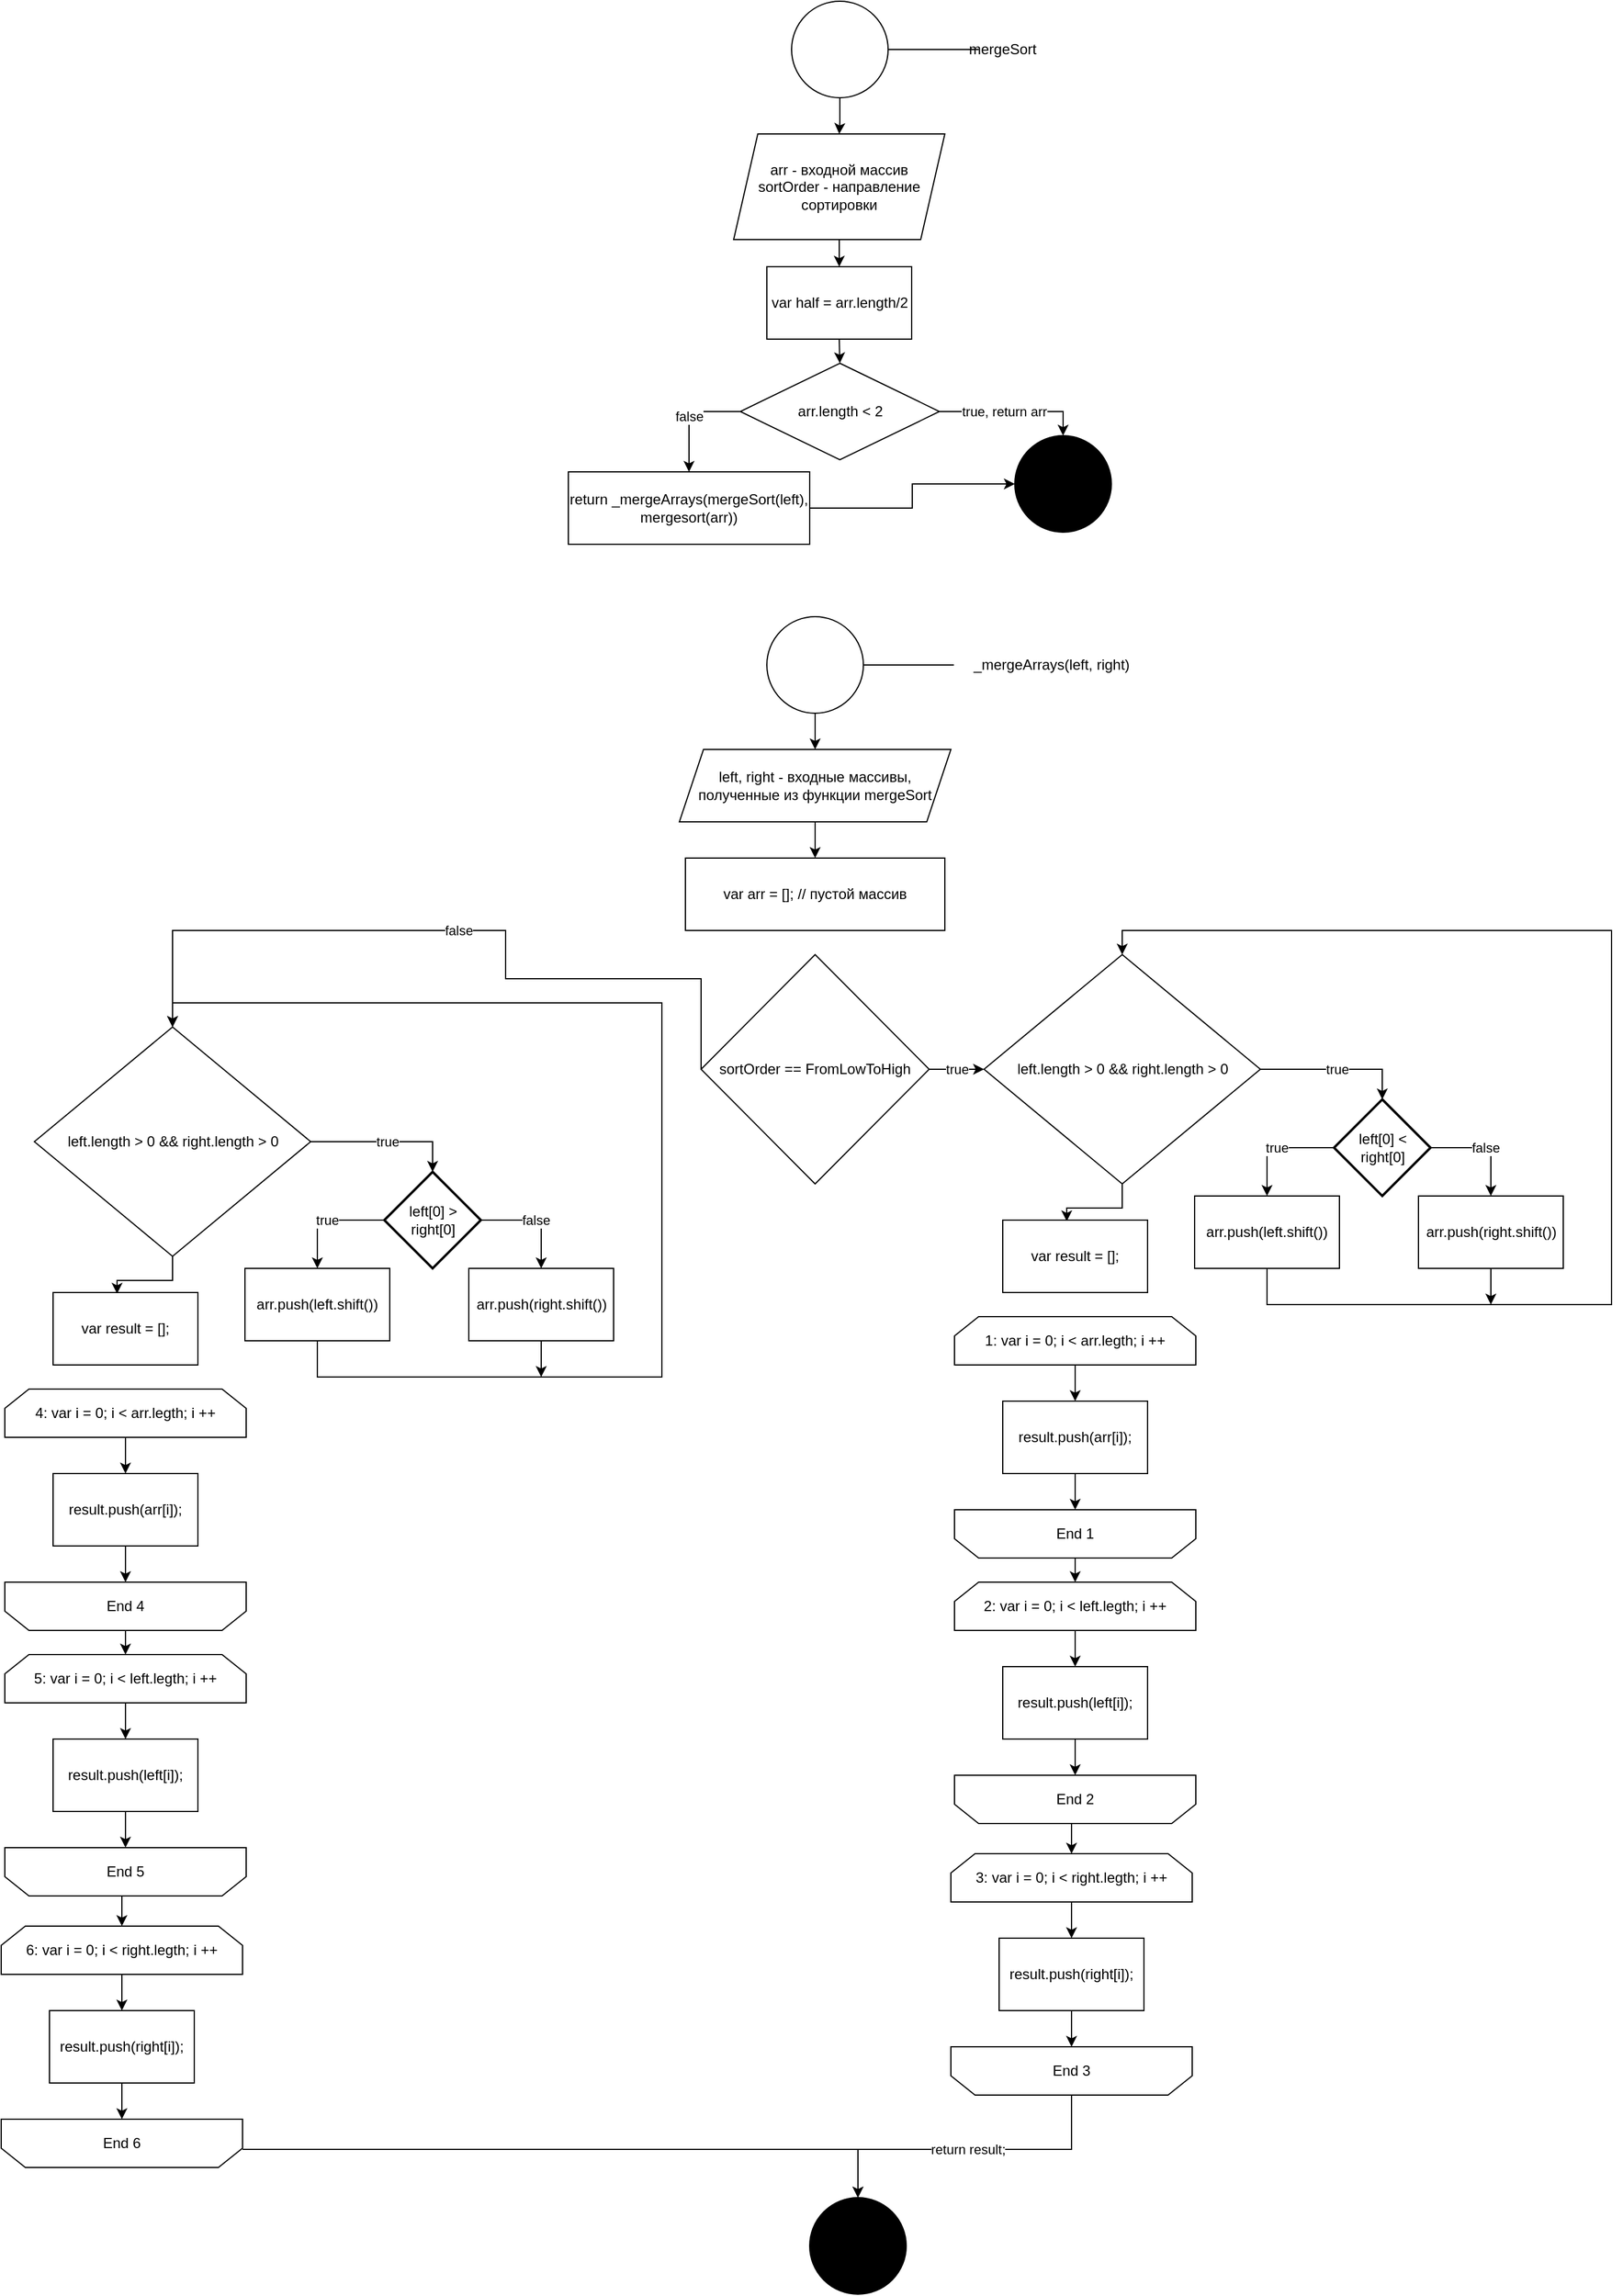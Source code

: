 <mxfile version="14.9.4" type="device"><diagram id="_JfMHQoUyaD8lnAfDLhX" name="Page-1"><mxGraphModel dx="2249" dy="1874" grid="1" gridSize="10" guides="1" tooltips="1" connect="1" arrows="1" fold="1" page="1" pageScale="1" pageWidth="827" pageHeight="1169" math="0" shadow="0"><root><mxCell id="0"/><mxCell id="1" parent="0"/><mxCell id="N2lT_e1Xm9cMtPBhQxAE-6" style="edgeStyle=orthogonalEdgeStyle;rounded=0;orthogonalLoop=1;jettySize=auto;html=1;entryX=0.5;entryY=0;entryDx=0;entryDy=0;" parent="1" source="N2lT_e1Xm9cMtPBhQxAE-7" target="N2lT_e1Xm9cMtPBhQxAE-9" edge="1"><mxGeometry relative="1" as="geometry"/></mxCell><mxCell id="N2lT_e1Xm9cMtPBhQxAE-7" value="" style="ellipse;whiteSpace=wrap;html=1;aspect=fixed;" parent="1" vertex="1"><mxGeometry x="345" y="-1150" width="80" height="80" as="geometry"/></mxCell><mxCell id="N2lT_e1Xm9cMtPBhQxAE-35" style="edgeStyle=orthogonalEdgeStyle;rounded=0;orthogonalLoop=1;jettySize=auto;html=1;entryX=0.5;entryY=0;entryDx=0;entryDy=0;endArrow=classic;endFill=1;strokeColor=#000000;" parent="1" source="N2lT_e1Xm9cMtPBhQxAE-9" target="N2lT_e1Xm9cMtPBhQxAE-34" edge="1"><mxGeometry relative="1" as="geometry"/></mxCell><mxCell id="N2lT_e1Xm9cMtPBhQxAE-9" value="arr - входной массив&lt;br&gt;sortOrder - направление сортировки" style="shape=parallelogram;perimeter=parallelogramPerimeter;whiteSpace=wrap;html=1;fixedSize=1;" parent="1" vertex="1"><mxGeometry x="297" y="-1040" width="175" height="87.5" as="geometry"/></mxCell><mxCell id="N2lT_e1Xm9cMtPBhQxAE-30" value="" style="ellipse;whiteSpace=wrap;html=1;aspect=fixed;fillColor=#000000;" parent="1" vertex="1"><mxGeometry x="360" y="670" width="80" height="80" as="geometry"/></mxCell><mxCell id="N2lT_e1Xm9cMtPBhQxAE-33" style="edgeStyle=orthogonalEdgeStyle;rounded=0;orthogonalLoop=1;jettySize=auto;html=1;entryX=1;entryY=0.5;entryDx=0;entryDy=0;endArrow=none;endFill=0;" parent="1" source="N2lT_e1Xm9cMtPBhQxAE-31" target="N2lT_e1Xm9cMtPBhQxAE-7" edge="1"><mxGeometry relative="1" as="geometry"/></mxCell><mxCell id="N2lT_e1Xm9cMtPBhQxAE-31" value="mergeSort" style="text;html=1;strokeColor=none;fillColor=none;align=center;verticalAlign=middle;whiteSpace=wrap;rounded=0;" parent="1" vertex="1"><mxGeometry x="500" y="-1120" width="40" height="20" as="geometry"/></mxCell><mxCell id="N2lT_e1Xm9cMtPBhQxAE-42" style="edgeStyle=orthogonalEdgeStyle;rounded=0;orthogonalLoop=1;jettySize=auto;html=1;exitX=0.5;exitY=1;exitDx=0;exitDy=0;entryX=0.5;entryY=0;entryDx=0;entryDy=0;endArrow=classic;endFill=1;strokeColor=#000000;" parent="1" source="N2lT_e1Xm9cMtPBhQxAE-34" target="N2lT_e1Xm9cMtPBhQxAE-36" edge="1"><mxGeometry relative="1" as="geometry"/></mxCell><mxCell id="N2lT_e1Xm9cMtPBhQxAE-34" value="var half = arr.length/2" style="rounded=0;whiteSpace=wrap;html=1;" parent="1" vertex="1"><mxGeometry x="324.5" y="-930" width="120" height="60" as="geometry"/></mxCell><mxCell id="N2lT_e1Xm9cMtPBhQxAE-38" style="edgeStyle=orthogonalEdgeStyle;rounded=0;orthogonalLoop=1;jettySize=auto;html=1;entryX=0.5;entryY=0;entryDx=0;entryDy=0;endArrow=classic;endFill=1;strokeColor=#000000;" parent="1" source="N2lT_e1Xm9cMtPBhQxAE-36" target="N2lT_e1Xm9cMtPBhQxAE-37" edge="1"><mxGeometry relative="1" as="geometry"><Array as="points"><mxPoint x="570" y="-810"/></Array></mxGeometry></mxCell><mxCell id="N2lT_e1Xm9cMtPBhQxAE-46" value="true, return arr" style="edgeLabel;html=1;align=center;verticalAlign=middle;resizable=0;points=[];" parent="N2lT_e1Xm9cMtPBhQxAE-38" vertex="1" connectable="0"><mxGeometry x="-0.469" y="-1" relative="1" as="geometry"><mxPoint x="21" y="-1" as="offset"/></mxGeometry></mxCell><mxCell id="N2lT_e1Xm9cMtPBhQxAE-41" value="false" style="edgeStyle=orthogonalEdgeStyle;rounded=0;orthogonalLoop=1;jettySize=auto;html=1;endArrow=classic;endFill=1;strokeColor=#000000;exitX=0;exitY=0.5;exitDx=0;exitDy=0;entryX=0.5;entryY=0;entryDx=0;entryDy=0;" parent="1" source="N2lT_e1Xm9cMtPBhQxAE-36" target="N2lT_e1Xm9cMtPBhQxAE-43" edge="1"><mxGeometry relative="1" as="geometry"><mxPoint x="270" y="-783" as="targetPoint"/><Array as="points"><mxPoint x="260" y="-810"/><mxPoint x="260" y="-760"/></Array></mxGeometry></mxCell><mxCell id="N2lT_e1Xm9cMtPBhQxAE-36" value="arr.length &amp;lt; 2" style="rhombus;whiteSpace=wrap;html=1;" parent="1" vertex="1"><mxGeometry x="302.5" y="-850" width="165" height="80" as="geometry"/></mxCell><mxCell id="N2lT_e1Xm9cMtPBhQxAE-37" value="" style="ellipse;whiteSpace=wrap;html=1;aspect=fixed;fillColor=#000000;" parent="1" vertex="1"><mxGeometry x="530" y="-790" width="80" height="80" as="geometry"/></mxCell><mxCell id="N2lT_e1Xm9cMtPBhQxAE-48" style="edgeStyle=orthogonalEdgeStyle;rounded=0;orthogonalLoop=1;jettySize=auto;html=1;entryX=0;entryY=0.5;entryDx=0;entryDy=0;endArrow=classic;endFill=1;strokeColor=#000000;" parent="1" source="N2lT_e1Xm9cMtPBhQxAE-43" target="N2lT_e1Xm9cMtPBhQxAE-37" edge="1"><mxGeometry relative="1" as="geometry"/></mxCell><mxCell id="N2lT_e1Xm9cMtPBhQxAE-43" value="return _mergeArrays(mergeSort(left), mergesort(arr))" style="rounded=0;whiteSpace=wrap;html=1;" parent="1" vertex="1"><mxGeometry x="160" y="-760" width="200" height="60" as="geometry"/></mxCell><mxCell id="N2lT_e1Xm9cMtPBhQxAE-57" style="edgeStyle=orthogonalEdgeStyle;rounded=0;orthogonalLoop=1;jettySize=auto;html=1;entryX=0.5;entryY=0;entryDx=0;entryDy=0;endArrow=classic;endFill=1;strokeColor=#000000;" parent="1" source="N2lT_e1Xm9cMtPBhQxAE-49" target="N2lT_e1Xm9cMtPBhQxAE-56" edge="1"><mxGeometry relative="1" as="geometry"/></mxCell><mxCell id="N2lT_e1Xm9cMtPBhQxAE-49" value="" style="ellipse;whiteSpace=wrap;html=1;aspect=fixed;" parent="1" vertex="1"><mxGeometry x="324.5" y="-640" width="80" height="80" as="geometry"/></mxCell><mxCell id="N2lT_e1Xm9cMtPBhQxAE-50" style="edgeStyle=orthogonalEdgeStyle;rounded=0;orthogonalLoop=1;jettySize=auto;html=1;entryX=1;entryY=0.5;entryDx=0;entryDy=0;endArrow=none;endFill=0;" parent="1" source="N2lT_e1Xm9cMtPBhQxAE-51" target="N2lT_e1Xm9cMtPBhQxAE-49" edge="1"><mxGeometry relative="1" as="geometry"/></mxCell><mxCell id="N2lT_e1Xm9cMtPBhQxAE-51" value="_mergeArrays(left, right)" style="text;html=1;strokeColor=none;fillColor=none;align=center;verticalAlign=middle;whiteSpace=wrap;rounded=0;" parent="1" vertex="1"><mxGeometry x="479.5" y="-610" width="160.5" height="20" as="geometry"/></mxCell><mxCell id="N2lT_e1Xm9cMtPBhQxAE-59" style="edgeStyle=orthogonalEdgeStyle;rounded=0;orthogonalLoop=1;jettySize=auto;html=1;entryX=0.5;entryY=0;entryDx=0;entryDy=0;endArrow=classic;endFill=1;strokeColor=#000000;" parent="1" source="N2lT_e1Xm9cMtPBhQxAE-56" target="N2lT_e1Xm9cMtPBhQxAE-58" edge="1"><mxGeometry relative="1" as="geometry"/></mxCell><mxCell id="N2lT_e1Xm9cMtPBhQxAE-56" value="left, right - входные массивы, полученные из функции mergeSort" style="shape=parallelogram;perimeter=parallelogramPerimeter;whiteSpace=wrap;html=1;fixedSize=1;" parent="1" vertex="1"><mxGeometry x="252" y="-530" width="225" height="60" as="geometry"/></mxCell><mxCell id="N2lT_e1Xm9cMtPBhQxAE-58" value="var arr = []; // пустой массив" style="rounded=0;whiteSpace=wrap;html=1;" parent="1" vertex="1"><mxGeometry x="257" y="-440" width="215" height="60" as="geometry"/></mxCell><mxCell id="N2lT_e1Xm9cMtPBhQxAE-63" value="true" style="edgeStyle=orthogonalEdgeStyle;rounded=0;orthogonalLoop=1;jettySize=auto;html=1;entryX=0.5;entryY=0;entryDx=0;entryDy=0;endArrow=classic;endFill=1;strokeColor=#000000;" parent="1" source="N2lT_e1Xm9cMtPBhQxAE-60" target="N2lT_e1Xm9cMtPBhQxAE-62" edge="1"><mxGeometry relative="1" as="geometry"/></mxCell><mxCell id="N2lT_e1Xm9cMtPBhQxAE-76" style="edgeStyle=orthogonalEdgeStyle;rounded=0;orthogonalLoop=1;jettySize=auto;html=1;entryX=0.442;entryY=0.017;entryDx=0;entryDy=0;entryPerimeter=0;endArrow=classic;endFill=1;strokeColor=#000000;" parent="1" source="N2lT_e1Xm9cMtPBhQxAE-60" target="N2lT_e1Xm9cMtPBhQxAE-75" edge="1"><mxGeometry relative="1" as="geometry"/></mxCell><mxCell id="N2lT_e1Xm9cMtPBhQxAE-60" value="left.length &amp;gt; 0 &amp;amp;&amp;amp; right.length &amp;gt; 0" style="rhombus;whiteSpace=wrap;html=1;" parent="1" vertex="1"><mxGeometry x="504.5" y="-360" width="229" height="190" as="geometry"/></mxCell><mxCell id="N2lT_e1Xm9cMtPBhQxAE-65" value="true" style="edgeStyle=orthogonalEdgeStyle;rounded=0;orthogonalLoop=1;jettySize=auto;html=1;exitX=0;exitY=0.5;exitDx=0;exitDy=0;entryX=0.5;entryY=0;entryDx=0;entryDy=0;endArrow=classic;endFill=1;strokeColor=#000000;" parent="1" source="N2lT_e1Xm9cMtPBhQxAE-62" target="N2lT_e1Xm9cMtPBhQxAE-64" edge="1"><mxGeometry relative="1" as="geometry"/></mxCell><mxCell id="N2lT_e1Xm9cMtPBhQxAE-67" value="false" style="edgeStyle=orthogonalEdgeStyle;rounded=0;orthogonalLoop=1;jettySize=auto;html=1;entryX=0.5;entryY=0;entryDx=0;entryDy=0;endArrow=classic;endFill=1;strokeColor=#000000;" parent="1" source="N2lT_e1Xm9cMtPBhQxAE-62" target="N2lT_e1Xm9cMtPBhQxAE-66" edge="1"><mxGeometry relative="1" as="geometry"><Array as="points"><mxPoint x="924.5" y="-200"/></Array></mxGeometry></mxCell><mxCell id="N2lT_e1Xm9cMtPBhQxAE-62" value="left[0] &amp;lt; right[0]" style="rhombus;whiteSpace=wrap;html=1;strokeWidth=2;" parent="1" vertex="1"><mxGeometry x="794.5" y="-240" width="80" height="80" as="geometry"/></mxCell><mxCell id="N2lT_e1Xm9cMtPBhQxAE-68" style="edgeStyle=orthogonalEdgeStyle;rounded=0;orthogonalLoop=1;jettySize=auto;html=1;entryX=0.5;entryY=0;entryDx=0;entryDy=0;endArrow=classic;endFill=1;strokeColor=#000000;" parent="1" source="N2lT_e1Xm9cMtPBhQxAE-64" target="N2lT_e1Xm9cMtPBhQxAE-60" edge="1"><mxGeometry relative="1" as="geometry"><Array as="points"><mxPoint x="739.5" y="-70"/><mxPoint x="1024.5" y="-70"/><mxPoint x="1024.5" y="-380"/><mxPoint x="619.5" y="-380"/></Array></mxGeometry></mxCell><mxCell id="N2lT_e1Xm9cMtPBhQxAE-64" value="arr.push(left.shift())" style="rounded=0;whiteSpace=wrap;html=1;" parent="1" vertex="1"><mxGeometry x="679" y="-160" width="120" height="60" as="geometry"/></mxCell><mxCell id="N2lT_e1Xm9cMtPBhQxAE-69" style="edgeStyle=orthogonalEdgeStyle;rounded=0;orthogonalLoop=1;jettySize=auto;html=1;endArrow=classic;endFill=1;strokeColor=#000000;" parent="1" source="N2lT_e1Xm9cMtPBhQxAE-66" edge="1"><mxGeometry relative="1" as="geometry"><mxPoint x="924.5" y="-70" as="targetPoint"/></mxGeometry></mxCell><mxCell id="N2lT_e1Xm9cMtPBhQxAE-66" value="arr.push(right.shift())" style="rounded=0;whiteSpace=wrap;html=1;" parent="1" vertex="1"><mxGeometry x="864.5" y="-160" width="120" height="60" as="geometry"/></mxCell><mxCell id="N2lT_e1Xm9cMtPBhQxAE-73" value="true" style="edgeStyle=orthogonalEdgeStyle;rounded=0;orthogonalLoop=1;jettySize=auto;html=1;entryX=0;entryY=0.5;entryDx=0;entryDy=0;endArrow=classic;endFill=1;strokeColor=#000000;" parent="1" source="N2lT_e1Xm9cMtPBhQxAE-70" target="N2lT_e1Xm9cMtPBhQxAE-60" edge="1"><mxGeometry relative="1" as="geometry"/></mxCell><mxCell id="N2lT_e1Xm9cMtPBhQxAE-127" value="false" style="edgeStyle=orthogonalEdgeStyle;rounded=0;orthogonalLoop=1;jettySize=auto;html=1;exitX=0;exitY=0.5;exitDx=0;exitDy=0;entryX=0.5;entryY=0;entryDx=0;entryDy=0;endArrow=classic;endFill=1;strokeColor=#000000;" parent="1" source="N2lT_e1Xm9cMtPBhQxAE-70" target="N2lT_e1Xm9cMtPBhQxAE-97" edge="1"><mxGeometry relative="1" as="geometry"><Array as="points"><mxPoint x="270" y="-340"/><mxPoint x="108" y="-340"/><mxPoint x="108" y="-380"/><mxPoint x="-168" y="-380"/></Array></mxGeometry></mxCell><mxCell id="N2lT_e1Xm9cMtPBhQxAE-70" value="sortOrder == FromLowToHigh" style="rhombus;whiteSpace=wrap;html=1;" parent="1" vertex="1"><mxGeometry x="270" y="-360" width="189" height="190" as="geometry"/></mxCell><mxCell id="N2lT_e1Xm9cMtPBhQxAE-75" value="var result = [];" style="rounded=0;whiteSpace=wrap;html=1;" parent="1" vertex="1"><mxGeometry x="520" y="-140" width="120" height="60" as="geometry"/></mxCell><mxCell id="N2lT_e1Xm9cMtPBhQxAE-80" style="edgeStyle=orthogonalEdgeStyle;rounded=0;orthogonalLoop=1;jettySize=auto;html=1;entryX=0.5;entryY=0;entryDx=0;entryDy=0;endArrow=classic;endFill=1;strokeColor=#000000;" parent="1" source="N2lT_e1Xm9cMtPBhQxAE-77" target="N2lT_e1Xm9cMtPBhQxAE-79" edge="1"><mxGeometry relative="1" as="geometry"/></mxCell><mxCell id="N2lT_e1Xm9cMtPBhQxAE-77" value="1: var i = 0; i &amp;lt; arr.legth; i ++" style="shape=loopLimit;whiteSpace=wrap;html=1;" parent="1" vertex="1"><mxGeometry x="480" y="-60" width="200" height="40" as="geometry"/></mxCell><mxCell id="N2lT_e1Xm9cMtPBhQxAE-92" style="edgeStyle=orthogonalEdgeStyle;rounded=0;orthogonalLoop=1;jettySize=auto;html=1;exitX=0.5;exitY=1;exitDx=0;exitDy=0;entryX=0.5;entryY=0;entryDx=0;entryDy=0;endArrow=classic;endFill=1;strokeColor=#000000;" parent="1" source="N2lT_e1Xm9cMtPBhQxAE-78" target="N2lT_e1Xm9cMtPBhQxAE-83" edge="1"><mxGeometry relative="1" as="geometry"/></mxCell><mxCell id="N2lT_e1Xm9cMtPBhQxAE-78" value="End 1" style="shape=loopLimit;whiteSpace=wrap;html=1;flipV=1;" parent="1" vertex="1"><mxGeometry x="480" y="100" width="200" height="40" as="geometry"/></mxCell><mxCell id="N2lT_e1Xm9cMtPBhQxAE-81" style="edgeStyle=orthogonalEdgeStyle;rounded=0;orthogonalLoop=1;jettySize=auto;html=1;entryX=0.5;entryY=0;entryDx=0;entryDy=0;endArrow=classic;endFill=1;strokeColor=#000000;" parent="1" source="N2lT_e1Xm9cMtPBhQxAE-79" target="N2lT_e1Xm9cMtPBhQxAE-78" edge="1"><mxGeometry relative="1" as="geometry"/></mxCell><mxCell id="N2lT_e1Xm9cMtPBhQxAE-79" value="result.push(arr[i]);" style="rounded=0;whiteSpace=wrap;html=1;" parent="1" vertex="1"><mxGeometry x="520" y="10" width="120" height="60" as="geometry"/></mxCell><mxCell id="N2lT_e1Xm9cMtPBhQxAE-82" style="edgeStyle=orthogonalEdgeStyle;rounded=0;orthogonalLoop=1;jettySize=auto;html=1;entryX=0.5;entryY=0;entryDx=0;entryDy=0;endArrow=classic;endFill=1;strokeColor=#000000;" parent="1" source="N2lT_e1Xm9cMtPBhQxAE-83" target="N2lT_e1Xm9cMtPBhQxAE-86" edge="1"><mxGeometry relative="1" as="geometry"/></mxCell><mxCell id="N2lT_e1Xm9cMtPBhQxAE-83" value="2: var i = 0; i &amp;lt; left.legth; i ++" style="shape=loopLimit;whiteSpace=wrap;html=1;" parent="1" vertex="1"><mxGeometry x="480" y="160" width="200" height="40" as="geometry"/></mxCell><mxCell id="N2lT_e1Xm9cMtPBhQxAE-93" style="edgeStyle=orthogonalEdgeStyle;rounded=0;orthogonalLoop=1;jettySize=auto;html=1;exitX=0.5;exitY=1;exitDx=0;exitDy=0;entryX=0.5;entryY=0;entryDx=0;entryDy=0;endArrow=classic;endFill=1;strokeColor=#000000;" parent="1" source="N2lT_e1Xm9cMtPBhQxAE-84" target="N2lT_e1Xm9cMtPBhQxAE-88" edge="1"><mxGeometry relative="1" as="geometry"/></mxCell><mxCell id="N2lT_e1Xm9cMtPBhQxAE-84" value="End 2" style="shape=loopLimit;whiteSpace=wrap;html=1;flipV=1;" parent="1" vertex="1"><mxGeometry x="480" y="320" width="200" height="40" as="geometry"/></mxCell><mxCell id="N2lT_e1Xm9cMtPBhQxAE-85" style="edgeStyle=orthogonalEdgeStyle;rounded=0;orthogonalLoop=1;jettySize=auto;html=1;entryX=0.5;entryY=0;entryDx=0;entryDy=0;endArrow=classic;endFill=1;strokeColor=#000000;" parent="1" source="N2lT_e1Xm9cMtPBhQxAE-86" target="N2lT_e1Xm9cMtPBhQxAE-84" edge="1"><mxGeometry relative="1" as="geometry"/></mxCell><mxCell id="N2lT_e1Xm9cMtPBhQxAE-86" value="result.push(left[i]);" style="rounded=0;whiteSpace=wrap;html=1;" parent="1" vertex="1"><mxGeometry x="520" y="230" width="120" height="60" as="geometry"/></mxCell><mxCell id="N2lT_e1Xm9cMtPBhQxAE-87" style="edgeStyle=orthogonalEdgeStyle;rounded=0;orthogonalLoop=1;jettySize=auto;html=1;entryX=0.5;entryY=0;entryDx=0;entryDy=0;endArrow=classic;endFill=1;strokeColor=#000000;" parent="1" source="N2lT_e1Xm9cMtPBhQxAE-88" target="N2lT_e1Xm9cMtPBhQxAE-91" edge="1"><mxGeometry relative="1" as="geometry"/></mxCell><mxCell id="N2lT_e1Xm9cMtPBhQxAE-88" value="3: var i = 0; i &amp;lt; right.legth; i ++" style="shape=loopLimit;whiteSpace=wrap;html=1;" parent="1" vertex="1"><mxGeometry x="477" y="385" width="200" height="40" as="geometry"/></mxCell><mxCell id="N2lT_e1Xm9cMtPBhQxAE-94" value="return result;" style="edgeStyle=orthogonalEdgeStyle;rounded=0;orthogonalLoop=1;jettySize=auto;html=1;entryX=0.5;entryY=0;entryDx=0;entryDy=0;endArrow=classic;endFill=1;strokeColor=#000000;" parent="1" source="N2lT_e1Xm9cMtPBhQxAE-89" target="N2lT_e1Xm9cMtPBhQxAE-30" edge="1"><mxGeometry relative="1" as="geometry"><Array as="points"><mxPoint x="577" y="630"/><mxPoint x="400" y="630"/></Array></mxGeometry></mxCell><mxCell id="N2lT_e1Xm9cMtPBhQxAE-89" value="End 3" style="shape=loopLimit;whiteSpace=wrap;html=1;flipV=1;" parent="1" vertex="1"><mxGeometry x="477" y="545" width="200" height="40" as="geometry"/></mxCell><mxCell id="N2lT_e1Xm9cMtPBhQxAE-90" style="edgeStyle=orthogonalEdgeStyle;rounded=0;orthogonalLoop=1;jettySize=auto;html=1;entryX=0.5;entryY=0;entryDx=0;entryDy=0;endArrow=classic;endFill=1;strokeColor=#000000;" parent="1" source="N2lT_e1Xm9cMtPBhQxAE-91" target="N2lT_e1Xm9cMtPBhQxAE-89" edge="1"><mxGeometry relative="1" as="geometry"/></mxCell><mxCell id="N2lT_e1Xm9cMtPBhQxAE-91" value="result.push(right[i]);" style="rounded=0;whiteSpace=wrap;html=1;" parent="1" vertex="1"><mxGeometry x="517" y="455" width="120" height="60" as="geometry"/></mxCell><mxCell id="N2lT_e1Xm9cMtPBhQxAE-95" value="true" style="edgeStyle=orthogonalEdgeStyle;rounded=0;orthogonalLoop=1;jettySize=auto;html=1;entryX=0.5;entryY=0;entryDx=0;entryDy=0;endArrow=classic;endFill=1;strokeColor=#000000;" parent="1" source="N2lT_e1Xm9cMtPBhQxAE-97" target="N2lT_e1Xm9cMtPBhQxAE-100" edge="1"><mxGeometry relative="1" as="geometry"/></mxCell><mxCell id="N2lT_e1Xm9cMtPBhQxAE-96" style="edgeStyle=orthogonalEdgeStyle;rounded=0;orthogonalLoop=1;jettySize=auto;html=1;entryX=0.442;entryY=0.017;entryDx=0;entryDy=0;entryPerimeter=0;endArrow=classic;endFill=1;strokeColor=#000000;" parent="1" source="N2lT_e1Xm9cMtPBhQxAE-97" target="N2lT_e1Xm9cMtPBhQxAE-105" edge="1"><mxGeometry relative="1" as="geometry"/></mxCell><mxCell id="N2lT_e1Xm9cMtPBhQxAE-97" value="left.length &amp;gt; 0 &amp;amp;&amp;amp; right.length &amp;gt; 0" style="rhombus;whiteSpace=wrap;html=1;" parent="1" vertex="1"><mxGeometry x="-282.5" y="-300" width="229" height="190" as="geometry"/></mxCell><mxCell id="N2lT_e1Xm9cMtPBhQxAE-98" value="true" style="edgeStyle=orthogonalEdgeStyle;rounded=0;orthogonalLoop=1;jettySize=auto;html=1;exitX=0;exitY=0.5;exitDx=0;exitDy=0;entryX=0.5;entryY=0;entryDx=0;entryDy=0;endArrow=classic;endFill=1;strokeColor=#000000;" parent="1" source="N2lT_e1Xm9cMtPBhQxAE-100" target="N2lT_e1Xm9cMtPBhQxAE-102" edge="1"><mxGeometry relative="1" as="geometry"/></mxCell><mxCell id="N2lT_e1Xm9cMtPBhQxAE-99" value="false" style="edgeStyle=orthogonalEdgeStyle;rounded=0;orthogonalLoop=1;jettySize=auto;html=1;entryX=0.5;entryY=0;entryDx=0;entryDy=0;endArrow=classic;endFill=1;strokeColor=#000000;" parent="1" source="N2lT_e1Xm9cMtPBhQxAE-100" target="N2lT_e1Xm9cMtPBhQxAE-104" edge="1"><mxGeometry relative="1" as="geometry"><Array as="points"><mxPoint x="137.5" y="-140"/></Array></mxGeometry></mxCell><mxCell id="N2lT_e1Xm9cMtPBhQxAE-100" value="left[0] &amp;gt; right[0]" style="rhombus;whiteSpace=wrap;html=1;strokeWidth=2;" parent="1" vertex="1"><mxGeometry x="7.5" y="-180" width="80" height="80" as="geometry"/></mxCell><mxCell id="N2lT_e1Xm9cMtPBhQxAE-101" style="edgeStyle=orthogonalEdgeStyle;rounded=0;orthogonalLoop=1;jettySize=auto;html=1;entryX=0.5;entryY=0;entryDx=0;entryDy=0;endArrow=classic;endFill=1;strokeColor=#000000;" parent="1" source="N2lT_e1Xm9cMtPBhQxAE-102" target="N2lT_e1Xm9cMtPBhQxAE-97" edge="1"><mxGeometry relative="1" as="geometry"><Array as="points"><mxPoint x="-47.5" y="-10"/><mxPoint x="237.5" y="-10"/><mxPoint x="237.5" y="-320"/><mxPoint x="-167.5" y="-320"/></Array></mxGeometry></mxCell><mxCell id="N2lT_e1Xm9cMtPBhQxAE-102" value="arr.push(left.shift())" style="rounded=0;whiteSpace=wrap;html=1;" parent="1" vertex="1"><mxGeometry x="-108" y="-100" width="120" height="60" as="geometry"/></mxCell><mxCell id="N2lT_e1Xm9cMtPBhQxAE-103" style="edgeStyle=orthogonalEdgeStyle;rounded=0;orthogonalLoop=1;jettySize=auto;html=1;endArrow=classic;endFill=1;strokeColor=#000000;" parent="1" source="N2lT_e1Xm9cMtPBhQxAE-104" edge="1"><mxGeometry relative="1" as="geometry"><mxPoint x="137.5" y="-10" as="targetPoint"/></mxGeometry></mxCell><mxCell id="N2lT_e1Xm9cMtPBhQxAE-104" value="arr.push(right.shift())" style="rounded=0;whiteSpace=wrap;html=1;" parent="1" vertex="1"><mxGeometry x="77.5" y="-100" width="120" height="60" as="geometry"/></mxCell><mxCell id="N2lT_e1Xm9cMtPBhQxAE-105" value="var result = [];" style="rounded=0;whiteSpace=wrap;html=1;" parent="1" vertex="1"><mxGeometry x="-267" y="-80" width="120" height="60" as="geometry"/></mxCell><mxCell id="N2lT_e1Xm9cMtPBhQxAE-106" style="edgeStyle=orthogonalEdgeStyle;rounded=0;orthogonalLoop=1;jettySize=auto;html=1;entryX=0.5;entryY=0;entryDx=0;entryDy=0;endArrow=classic;endFill=1;strokeColor=#000000;" parent="1" source="N2lT_e1Xm9cMtPBhQxAE-107" target="N2lT_e1Xm9cMtPBhQxAE-111" edge="1"><mxGeometry relative="1" as="geometry"/></mxCell><mxCell id="N2lT_e1Xm9cMtPBhQxAE-107" value="4: var i = 0; i &amp;lt; arr.legth; i ++" style="shape=loopLimit;whiteSpace=wrap;html=1;" parent="1" vertex="1"><mxGeometry x="-307" width="200" height="40" as="geometry"/></mxCell><mxCell id="N2lT_e1Xm9cMtPBhQxAE-108" style="edgeStyle=orthogonalEdgeStyle;rounded=0;orthogonalLoop=1;jettySize=auto;html=1;exitX=0.5;exitY=1;exitDx=0;exitDy=0;entryX=0.5;entryY=0;entryDx=0;entryDy=0;endArrow=classic;endFill=1;strokeColor=#000000;" parent="1" source="N2lT_e1Xm9cMtPBhQxAE-109" target="N2lT_e1Xm9cMtPBhQxAE-113" edge="1"><mxGeometry relative="1" as="geometry"/></mxCell><mxCell id="N2lT_e1Xm9cMtPBhQxAE-109" value="End 4" style="shape=loopLimit;whiteSpace=wrap;html=1;flipV=1;" parent="1" vertex="1"><mxGeometry x="-307" y="160" width="200" height="40" as="geometry"/></mxCell><mxCell id="N2lT_e1Xm9cMtPBhQxAE-110" style="edgeStyle=orthogonalEdgeStyle;rounded=0;orthogonalLoop=1;jettySize=auto;html=1;entryX=0.5;entryY=0;entryDx=0;entryDy=0;endArrow=classic;endFill=1;strokeColor=#000000;" parent="1" source="N2lT_e1Xm9cMtPBhQxAE-111" target="N2lT_e1Xm9cMtPBhQxAE-109" edge="1"><mxGeometry relative="1" as="geometry"/></mxCell><mxCell id="N2lT_e1Xm9cMtPBhQxAE-111" value="result.push(arr[i]);" style="rounded=0;whiteSpace=wrap;html=1;" parent="1" vertex="1"><mxGeometry x="-267" y="70" width="120" height="60" as="geometry"/></mxCell><mxCell id="N2lT_e1Xm9cMtPBhQxAE-112" style="edgeStyle=orthogonalEdgeStyle;rounded=0;orthogonalLoop=1;jettySize=auto;html=1;entryX=0.5;entryY=0;entryDx=0;entryDy=0;endArrow=classic;endFill=1;strokeColor=#000000;" parent="1" source="N2lT_e1Xm9cMtPBhQxAE-113" target="N2lT_e1Xm9cMtPBhQxAE-117" edge="1"><mxGeometry relative="1" as="geometry"/></mxCell><mxCell id="N2lT_e1Xm9cMtPBhQxAE-113" value="5: var i = 0; i &amp;lt; left.legth; i ++" style="shape=loopLimit;whiteSpace=wrap;html=1;" parent="1" vertex="1"><mxGeometry x="-307" y="220" width="200" height="40" as="geometry"/></mxCell><mxCell id="N2lT_e1Xm9cMtPBhQxAE-114" style="edgeStyle=orthogonalEdgeStyle;rounded=0;orthogonalLoop=1;jettySize=auto;html=1;exitX=0.5;exitY=1;exitDx=0;exitDy=0;entryX=0.5;entryY=0;entryDx=0;entryDy=0;endArrow=classic;endFill=1;strokeColor=#000000;" parent="1" source="N2lT_e1Xm9cMtPBhQxAE-115" target="N2lT_e1Xm9cMtPBhQxAE-119" edge="1"><mxGeometry relative="1" as="geometry"/></mxCell><mxCell id="N2lT_e1Xm9cMtPBhQxAE-115" value="End 5" style="shape=loopLimit;whiteSpace=wrap;html=1;flipV=1;" parent="1" vertex="1"><mxGeometry x="-307" y="380" width="200" height="40" as="geometry"/></mxCell><mxCell id="N2lT_e1Xm9cMtPBhQxAE-116" style="edgeStyle=orthogonalEdgeStyle;rounded=0;orthogonalLoop=1;jettySize=auto;html=1;entryX=0.5;entryY=0;entryDx=0;entryDy=0;endArrow=classic;endFill=1;strokeColor=#000000;" parent="1" source="N2lT_e1Xm9cMtPBhQxAE-117" target="N2lT_e1Xm9cMtPBhQxAE-115" edge="1"><mxGeometry relative="1" as="geometry"/></mxCell><mxCell id="N2lT_e1Xm9cMtPBhQxAE-117" value="result.push(left[i]);" style="rounded=0;whiteSpace=wrap;html=1;" parent="1" vertex="1"><mxGeometry x="-267" y="290" width="120" height="60" as="geometry"/></mxCell><mxCell id="N2lT_e1Xm9cMtPBhQxAE-118" style="edgeStyle=orthogonalEdgeStyle;rounded=0;orthogonalLoop=1;jettySize=auto;html=1;entryX=0.5;entryY=0;entryDx=0;entryDy=0;endArrow=classic;endFill=1;strokeColor=#000000;" parent="1" source="N2lT_e1Xm9cMtPBhQxAE-119" target="N2lT_e1Xm9cMtPBhQxAE-122" edge="1"><mxGeometry relative="1" as="geometry"/></mxCell><mxCell id="N2lT_e1Xm9cMtPBhQxAE-119" value="6: var i = 0; i &amp;lt; right.legth; i ++" style="shape=loopLimit;whiteSpace=wrap;html=1;" parent="1" vertex="1"><mxGeometry x="-310" y="445" width="200" height="40" as="geometry"/></mxCell><mxCell id="N2lT_e1Xm9cMtPBhQxAE-128" style="edgeStyle=orthogonalEdgeStyle;rounded=0;orthogonalLoop=1;jettySize=auto;html=1;endArrow=classic;endFill=1;strokeColor=#000000;" parent="1" source="N2lT_e1Xm9cMtPBhQxAE-120" target="N2lT_e1Xm9cMtPBhQxAE-30" edge="1"><mxGeometry relative="1" as="geometry"><Array as="points"><mxPoint x="400" y="630"/></Array></mxGeometry></mxCell><mxCell id="N2lT_e1Xm9cMtPBhQxAE-120" value="End 6" style="shape=loopLimit;whiteSpace=wrap;html=1;flipV=1;" parent="1" vertex="1"><mxGeometry x="-310" y="605" width="200" height="40" as="geometry"/></mxCell><mxCell id="N2lT_e1Xm9cMtPBhQxAE-121" style="edgeStyle=orthogonalEdgeStyle;rounded=0;orthogonalLoop=1;jettySize=auto;html=1;entryX=0.5;entryY=0;entryDx=0;entryDy=0;endArrow=classic;endFill=1;strokeColor=#000000;" parent="1" source="N2lT_e1Xm9cMtPBhQxAE-122" target="N2lT_e1Xm9cMtPBhQxAE-120" edge="1"><mxGeometry relative="1" as="geometry"/></mxCell><mxCell id="N2lT_e1Xm9cMtPBhQxAE-122" value="result.push(right[i]);" style="rounded=0;whiteSpace=wrap;html=1;" parent="1" vertex="1"><mxGeometry x="-270" y="515" width="120" height="60" as="geometry"/></mxCell></root></mxGraphModel></diagram></mxfile>